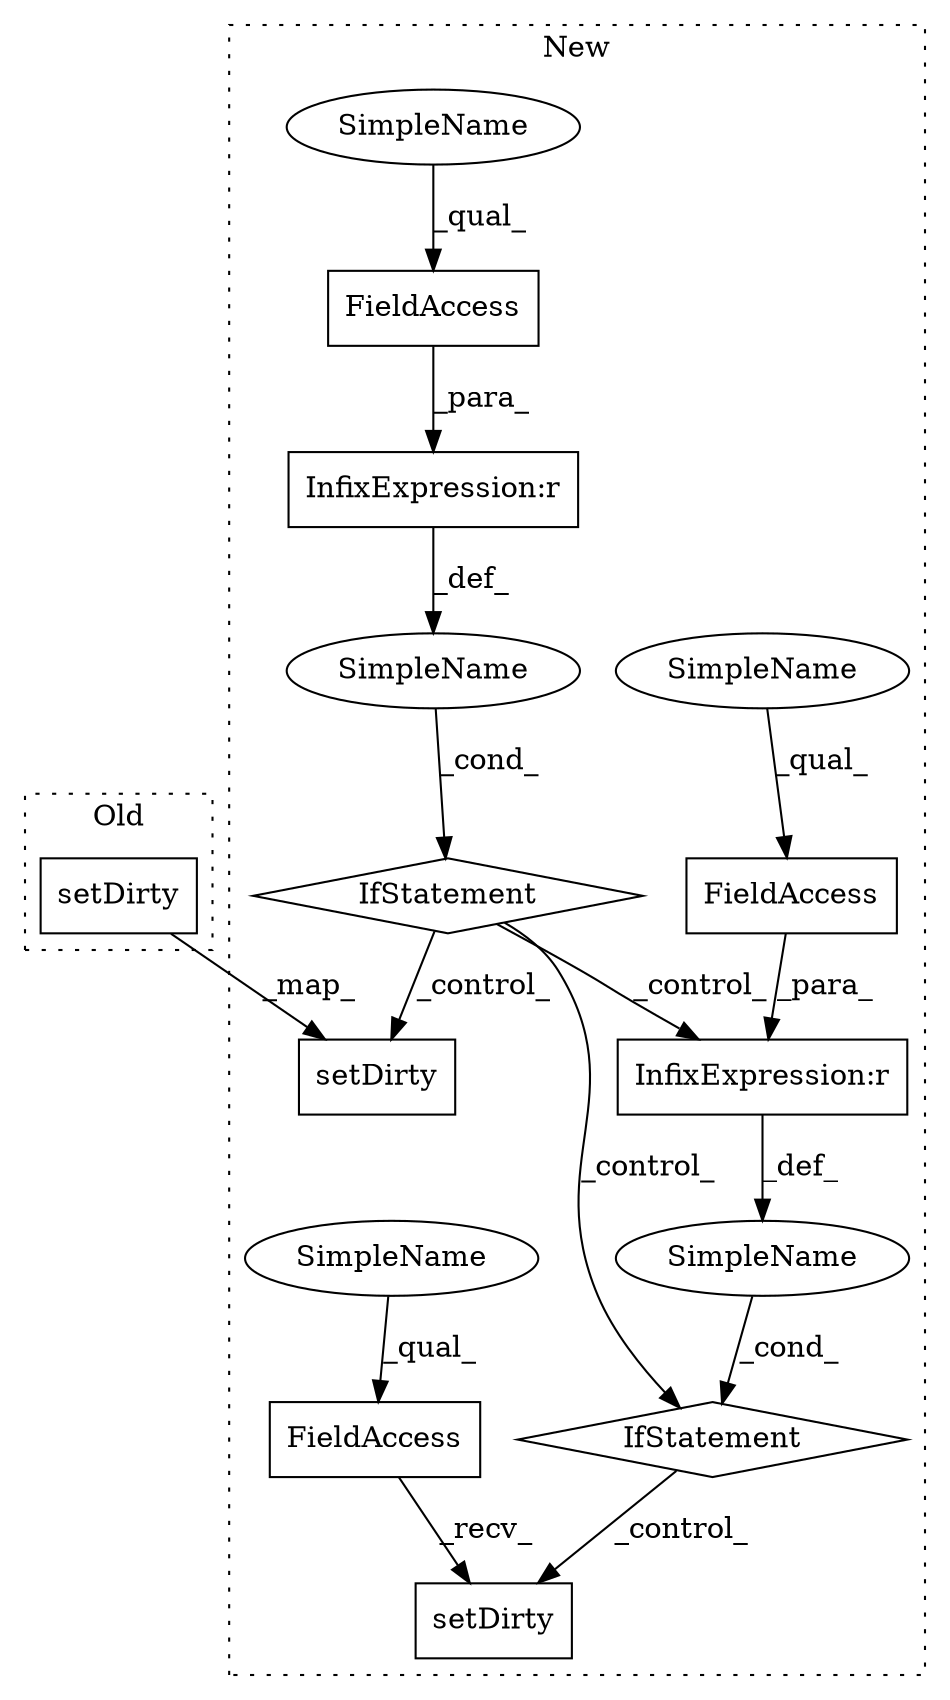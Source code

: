 digraph G {
subgraph cluster0 {
1 [label="setDirty" a="32" s="4103,4135" l="9,1" shape="box"];
label = "Old";
style="dotted";
}
subgraph cluster1 {
2 [label="setDirty" a="32" s="4192,4224" l="9,1" shape="box"];
3 [label="IfStatement" a="25" s="4079,4101" l="4,2" shape="diamond"];
4 [label="SimpleName" a="42" s="" l="" shape="ellipse"];
5 [label="InfixExpression:r" a="27" s="4087" l="4" shape="box"];
6 [label="FieldAccess" a="22" s="4091" l="10" shape="box"];
7 [label="FieldAccess" a="22" s="4276" l="11" shape="box"];
8 [label="setDirty" a="32" s="4288,4308" l="9,1" shape="box"];
9 [label="InfixExpression:r" a="27" s="4251" l="4" shape="box"];
10 [label="FieldAccess" a="22" s="4255" l="11" shape="box"];
11 [label="SimpleName" a="42" s="" l="" shape="ellipse"];
12 [label="IfStatement" a="25" s="4243,4266" l="4,2" shape="diamond"];
13 [label="SimpleName" a="42" s="4091" l="4" shape="ellipse"];
14 [label="SimpleName" a="42" s="4255" l="4" shape="ellipse"];
15 [label="SimpleName" a="42" s="4276" l="4" shape="ellipse"];
label = "New";
style="dotted";
}
1 -> 2 [label="_map_"];
3 -> 12 [label="_control_"];
3 -> 2 [label="_control_"];
3 -> 9 [label="_control_"];
4 -> 3 [label="_cond_"];
5 -> 4 [label="_def_"];
6 -> 5 [label="_para_"];
7 -> 8 [label="_recv_"];
9 -> 11 [label="_def_"];
10 -> 9 [label="_para_"];
11 -> 12 [label="_cond_"];
12 -> 8 [label="_control_"];
13 -> 6 [label="_qual_"];
14 -> 10 [label="_qual_"];
15 -> 7 [label="_qual_"];
}